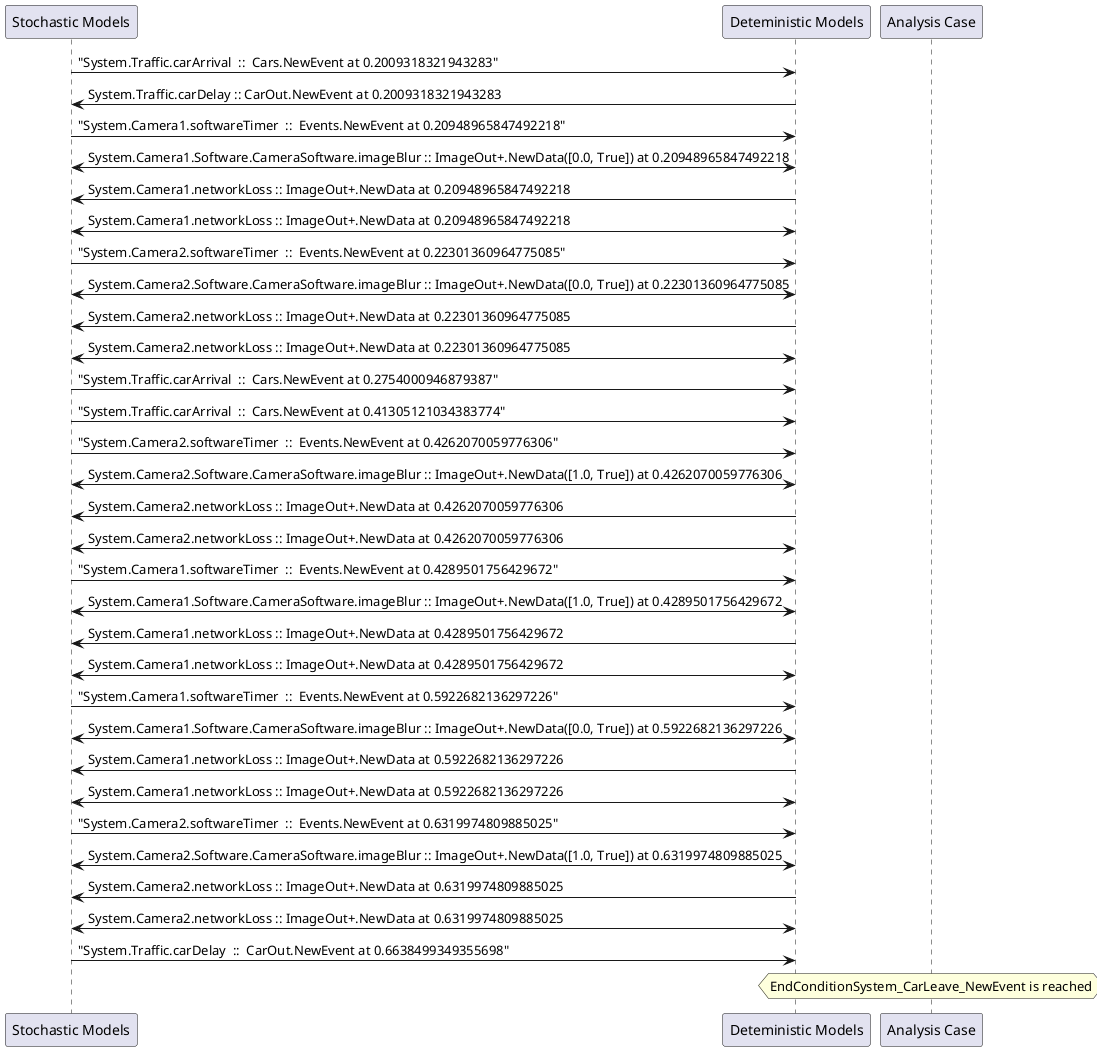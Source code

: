 
	@startuml
	participant "Stochastic Models" as stochmodel
	participant "Deteministic Models" as detmodel
	participant "Analysis Case" as analysis
	{38645_stop} stochmodel -> detmodel : "System.Traffic.carArrival  ::  Cars.NewEvent at 0.2009318321943283"
{38655_start} detmodel -> stochmodel : System.Traffic.carDelay :: CarOut.NewEvent at 0.2009318321943283
{38613_stop} stochmodel -> detmodel : "System.Camera1.softwareTimer  ::  Events.NewEvent at 0.20948965847492218"
detmodel <-> stochmodel : System.Camera1.Software.CameraSoftware.imageBlur :: ImageOut+.NewData([0.0, True]) at 0.20948965847492218
detmodel -> stochmodel : System.Camera1.networkLoss :: ImageOut+.NewData at 0.20948965847492218
detmodel <-> stochmodel : System.Camera1.networkLoss :: ImageOut+.NewData at 0.20948965847492218
{38629_stop} stochmodel -> detmodel : "System.Camera2.softwareTimer  ::  Events.NewEvent at 0.22301360964775085"
detmodel <-> stochmodel : System.Camera2.Software.CameraSoftware.imageBlur :: ImageOut+.NewData([0.0, True]) at 0.22301360964775085
detmodel -> stochmodel : System.Camera2.networkLoss :: ImageOut+.NewData at 0.22301360964775085
detmodel <-> stochmodel : System.Camera2.networkLoss :: ImageOut+.NewData at 0.22301360964775085
{38646_stop} stochmodel -> detmodel : "System.Traffic.carArrival  ::  Cars.NewEvent at 0.2754000946879387"
{38647_stop} stochmodel -> detmodel : "System.Traffic.carArrival  ::  Cars.NewEvent at 0.41305121034383774"
{38630_stop} stochmodel -> detmodel : "System.Camera2.softwareTimer  ::  Events.NewEvent at 0.4262070059776306"
detmodel <-> stochmodel : System.Camera2.Software.CameraSoftware.imageBlur :: ImageOut+.NewData([1.0, True]) at 0.4262070059776306
detmodel -> stochmodel : System.Camera2.networkLoss :: ImageOut+.NewData at 0.4262070059776306
detmodel <-> stochmodel : System.Camera2.networkLoss :: ImageOut+.NewData at 0.4262070059776306
{38614_stop} stochmodel -> detmodel : "System.Camera1.softwareTimer  ::  Events.NewEvent at 0.4289501756429672"
detmodel <-> stochmodel : System.Camera1.Software.CameraSoftware.imageBlur :: ImageOut+.NewData([1.0, True]) at 0.4289501756429672
detmodel -> stochmodel : System.Camera1.networkLoss :: ImageOut+.NewData at 0.4289501756429672
detmodel <-> stochmodel : System.Camera1.networkLoss :: ImageOut+.NewData at 0.4289501756429672
{38615_stop} stochmodel -> detmodel : "System.Camera1.softwareTimer  ::  Events.NewEvent at 0.5922682136297226"
detmodel <-> stochmodel : System.Camera1.Software.CameraSoftware.imageBlur :: ImageOut+.NewData([0.0, True]) at 0.5922682136297226
detmodel -> stochmodel : System.Camera1.networkLoss :: ImageOut+.NewData at 0.5922682136297226
detmodel <-> stochmodel : System.Camera1.networkLoss :: ImageOut+.NewData at 0.5922682136297226
{38631_stop} stochmodel -> detmodel : "System.Camera2.softwareTimer  ::  Events.NewEvent at 0.6319974809885025"
detmodel <-> stochmodel : System.Camera2.Software.CameraSoftware.imageBlur :: ImageOut+.NewData([1.0, True]) at 0.6319974809885025
detmodel -> stochmodel : System.Camera2.networkLoss :: ImageOut+.NewData at 0.6319974809885025
detmodel <-> stochmodel : System.Camera2.networkLoss :: ImageOut+.NewData at 0.6319974809885025
{38655_stop} stochmodel -> detmodel : "System.Traffic.carDelay  ::  CarOut.NewEvent at 0.6638499349355698"
{38655_start} <-> {38655_stop} : delay
hnote over analysis 
EndConditionSystem_CarLeave_NewEvent is reached
endnote
@enduml